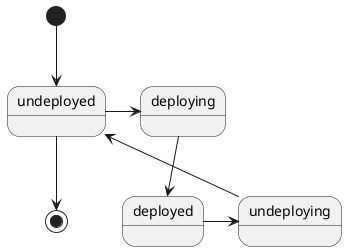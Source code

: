 @startuml
[*] -d-> undeployed

undeployed -r-> deploying
deploying -r-> deployed
deployed -r-> undeploying
undeploying -d-> undeployed

undeployed --> [*]

@enduml